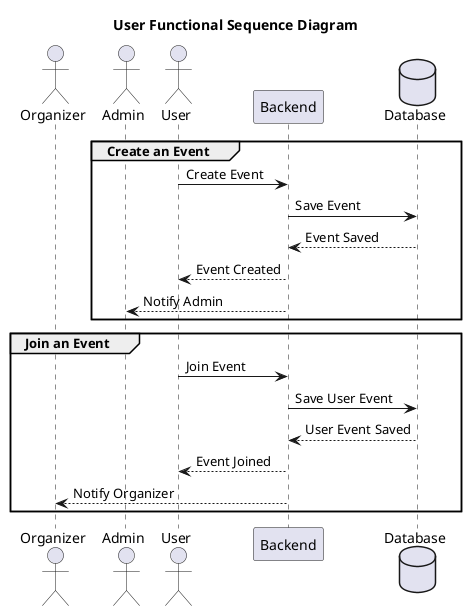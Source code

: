 @startuml User
title User Functional Sequence Diagram
actor Organizer as Org
actor Admin as Adm
actor User as User
participant Backend as BE
database Database as DB

group Create an Event
    User -> BE: Create Event
    BE -> DB: Save Event
    DB --> BE: Event Saved
    BE --> User: Event Created
    BE --> Adm: Notify Admin
end

group Join an Event
    User -> BE: Join Event
    BE -> DB: Save User Event
    DB --> BE: User Event Saved
    BE --> User: Event Joined
    BE --> Org: Notify Organizer
end

' group Join a Unit
'     User -> BE: Join Unit
'     BE -> DB: Update User Unit
'     DB --> BE: User Unit Updated
'     BE --> User: Unit Joined
'     BE --> Org: Notify Organizer
' end

@enduml
